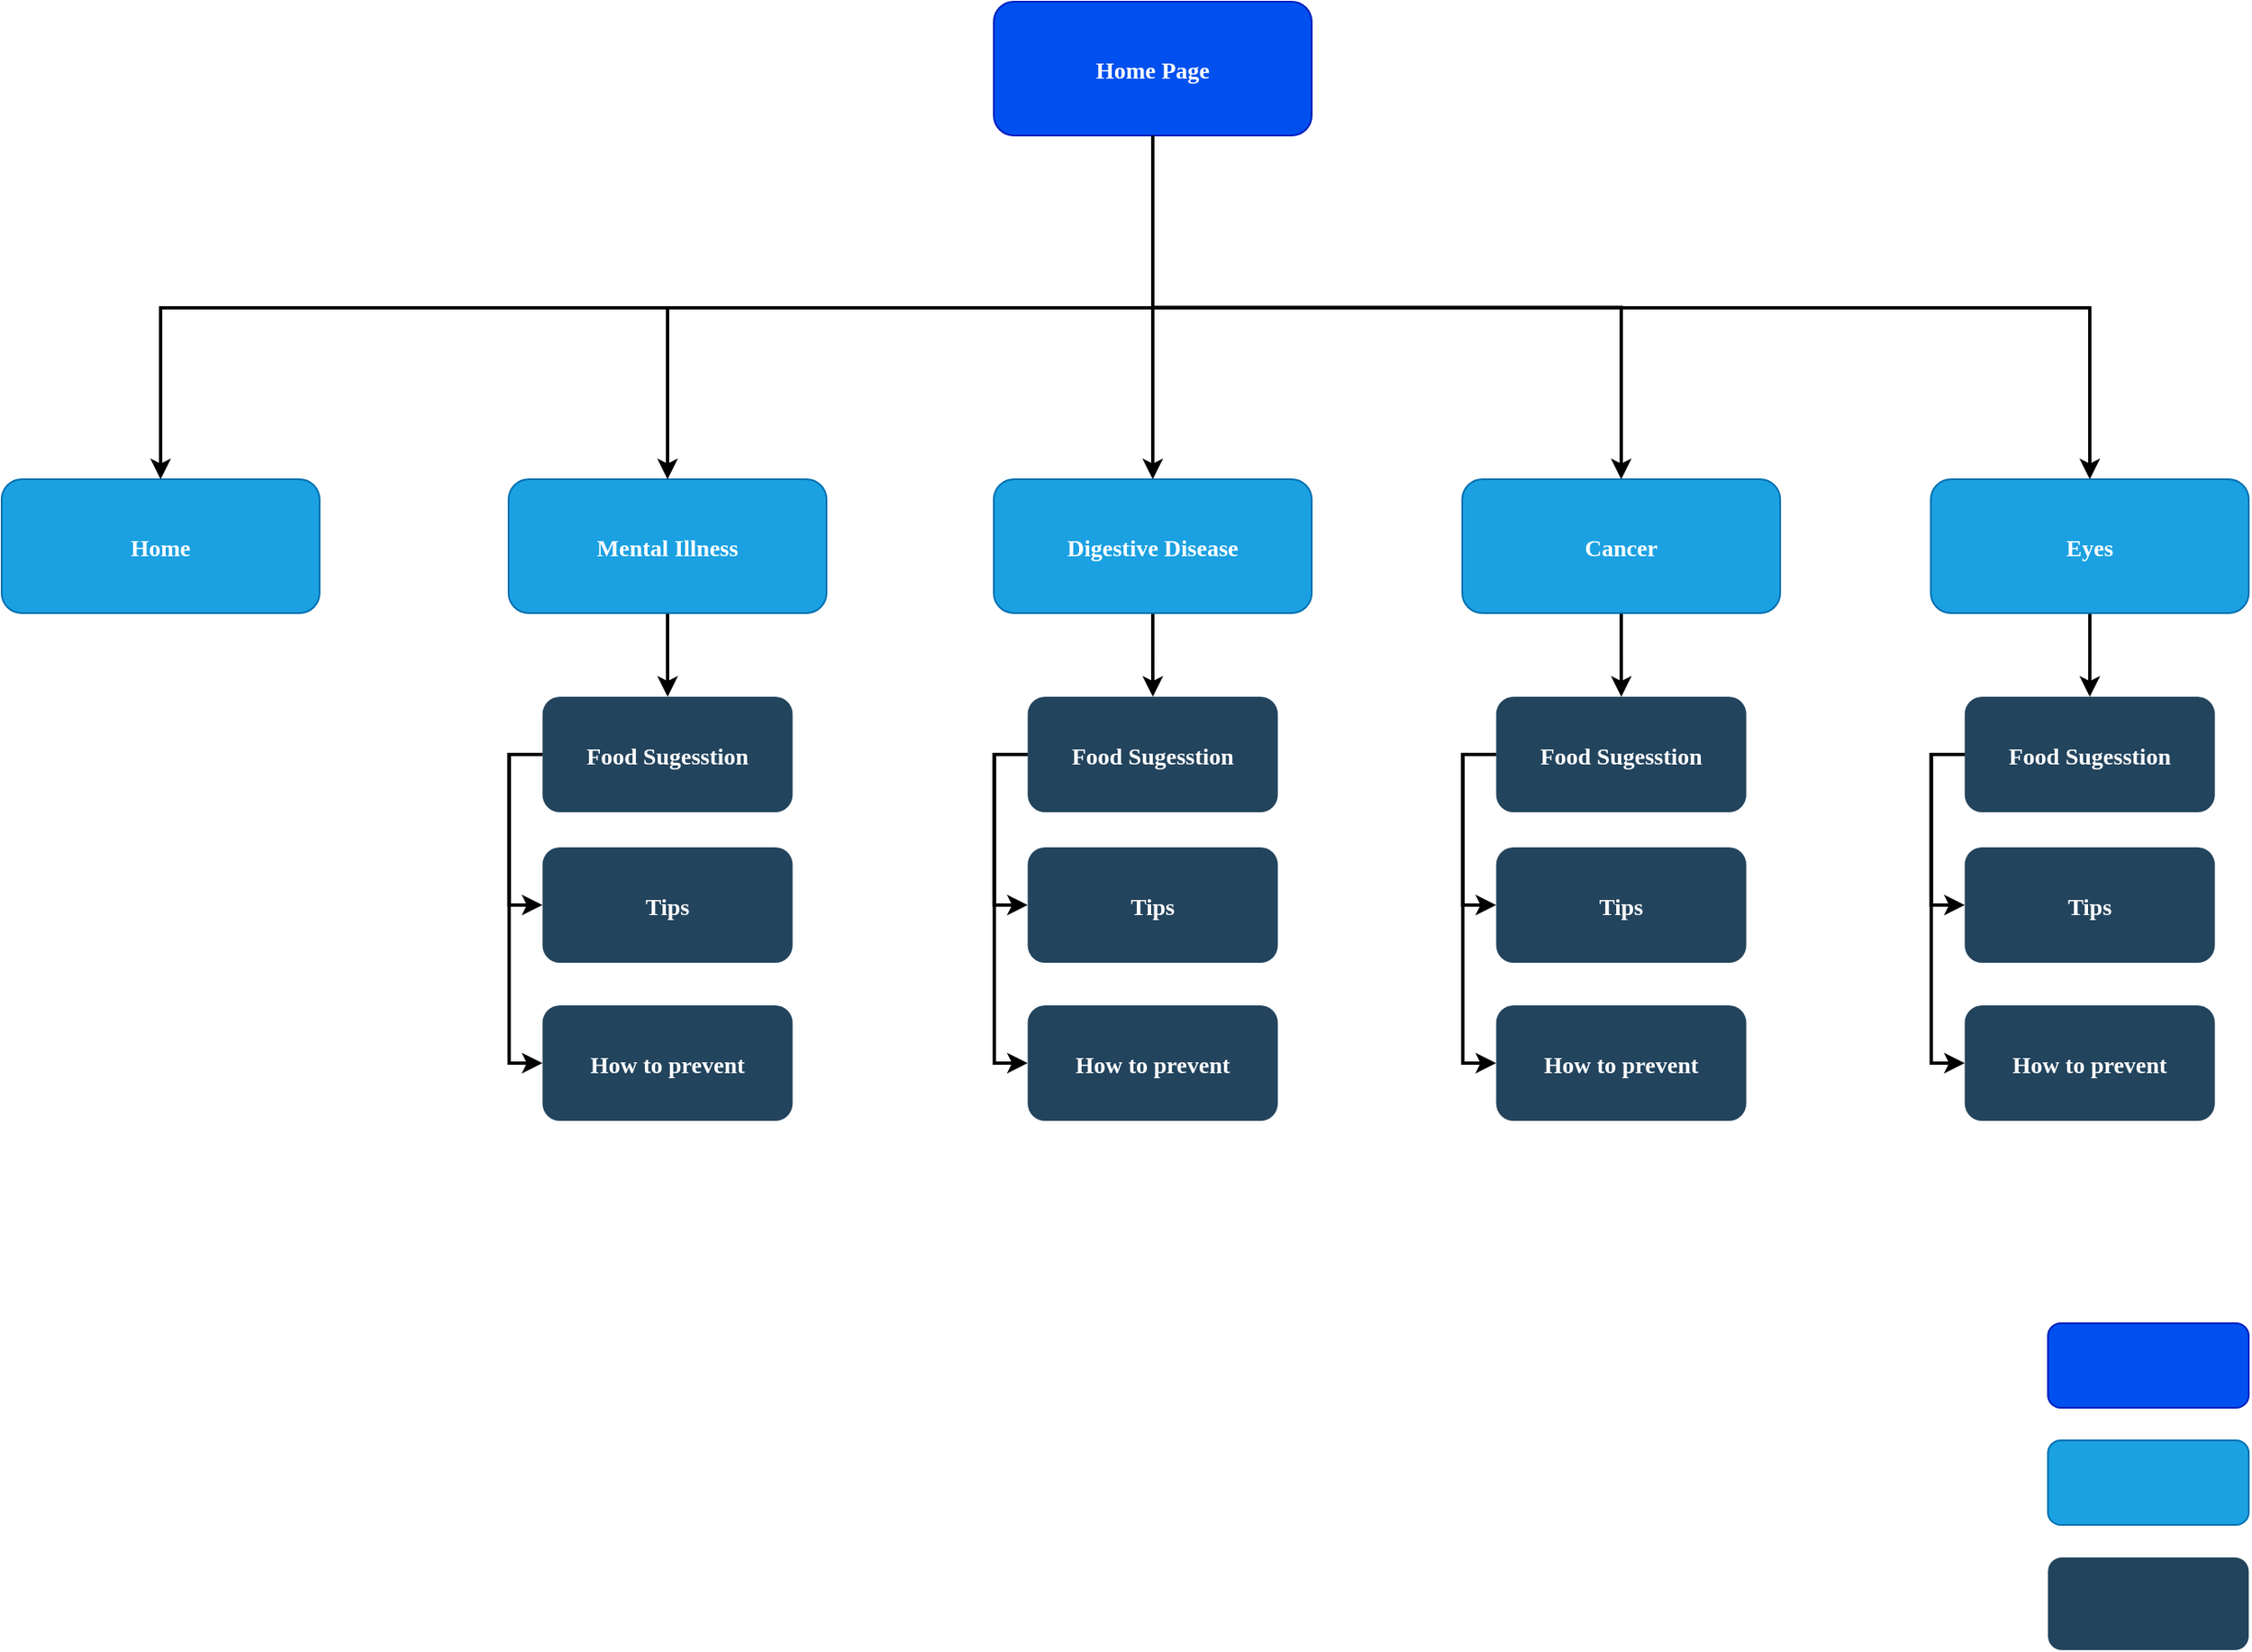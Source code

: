 <mxfile version="12.5.0" type="github">
  <diagram name="Page-1" id="2c0d36ab-eaac-3732-788b-9136903baeff">
    <mxGraphModel dx="1113" dy="779" grid="1" gridSize="10" guides="1" tooltips="1" connect="1" arrows="1" fold="1" page="1" pageScale="1.5" pageWidth="1169" pageHeight="827" background="none" math="0" shadow="0">
      <root>
        <mxCell id="0"/>
        <mxCell id="1" parent="0"/>
        <mxCell id="Pa9P1ApitiFwKp5U-Dm3-160" style="edgeStyle=orthogonalEdgeStyle;rounded=0;orthogonalLoop=1;jettySize=auto;html=1;exitX=0.5;exitY=1;exitDx=0;exitDy=0;entryX=0.5;entryY=0;entryDx=0;entryDy=0;strokeWidth=2;" edge="1" parent="1" source="2" target="Pa9P1ApitiFwKp5U-Dm3-153">
          <mxGeometry relative="1" as="geometry"/>
        </mxCell>
        <mxCell id="Pa9P1ApitiFwKp5U-Dm3-175" style="edgeStyle=orthogonalEdgeStyle;rounded=0;orthogonalLoop=1;jettySize=auto;html=1;exitX=0.5;exitY=1;exitDx=0;exitDy=0;entryX=0.5;entryY=0;entryDx=0;entryDy=0;strokeWidth=2;" edge="1" parent="1" source="2" target="Pa9P1ApitiFwKp5U-Dm3-162">
          <mxGeometry relative="1" as="geometry"/>
        </mxCell>
        <mxCell id="2" value="Home Page" style="rounded=1;fillColor=#0050ef;strokeColor=#001DBC;fontStyle=1;fontFamily=Tahoma;fontSize=14;glass=0;fontColor=#ffffff;" parent="1" vertex="1">
          <mxGeometry x="797" y="120" width="190" height="80" as="geometry"/>
        </mxCell>
        <mxCell id="9" value="" style="edgeStyle=elbowEdgeStyle;elbow=vertical;strokeWidth=2;rounded=0;entryX=0.5;entryY=0;entryDx=0;entryDy=0;" parent="1" source="2" target="Pa9P1ApitiFwKp5U-Dm3-169" edge="1">
          <mxGeometry x="434" y="285.5" width="100" height="100" as="geometry">
            <mxPoint x="434" y="385.5" as="sourcePoint"/>
            <mxPoint x="1554" y="405.5" as="targetPoint"/>
          </mxGeometry>
        </mxCell>
        <mxCell id="Pa9P1ApitiFwKp5U-Dm3-143" value="" style="edgeStyle=orthogonalEdgeStyle;rounded=0;orthogonalLoop=1;jettySize=auto;html=1;strokeWidth=2;" edge="1" parent="1" source="12" target="29">
          <mxGeometry relative="1" as="geometry"/>
        </mxCell>
        <mxCell id="12" value="Mental Illness" style="rounded=1;fillColor=#1ba1e2;strokeColor=#006EAF;fontColor=#ffffff;fontStyle=1;fontFamily=Tahoma;fontSize=14" parent="1" vertex="1">
          <mxGeometry x="507.0" y="405.5" width="190" height="80" as="geometry"/>
        </mxCell>
        <mxCell id="13" value="Home" style="rounded=1;fillColor=#1ba1e2;strokeColor=#006EAF;fontColor=#ffffff;fontStyle=1;fontFamily=Tahoma;fontSize=14" parent="1" vertex="1">
          <mxGeometry x="204.0" y="405.5" width="190" height="80" as="geometry"/>
        </mxCell>
        <mxCell id="Pa9P1ApitiFwKp5U-Dm3-148" style="edgeStyle=orthogonalEdgeStyle;rounded=0;orthogonalLoop=1;jettySize=auto;html=1;exitX=0;exitY=0.5;exitDx=0;exitDy=0;entryX=0;entryY=0.5;entryDx=0;entryDy=0;strokeWidth=2;" edge="1" parent="1" source="29" target="Pa9P1ApitiFwKp5U-Dm3-124">
          <mxGeometry relative="1" as="geometry"/>
        </mxCell>
        <mxCell id="Pa9P1ApitiFwKp5U-Dm3-151" style="edgeStyle=orthogonalEdgeStyle;rounded=0;orthogonalLoop=1;jettySize=auto;html=1;exitX=0;exitY=0.5;exitDx=0;exitDy=0;entryX=0;entryY=0.5;entryDx=0;entryDy=0;strokeWidth=2;" edge="1" parent="1" source="29" target="Pa9P1ApitiFwKp5U-Dm3-125">
          <mxGeometry relative="1" as="geometry"/>
        </mxCell>
        <mxCell id="29" value="Food Sugesstion" style="rounded=1;fillColor=#23445D;gradientColor=none;strokeColor=none;fontColor=#FFFFFF;fontStyle=1;fontFamily=Tahoma;fontSize=14;glass=0;shadow=0;" parent="1" vertex="1">
          <mxGeometry x="527.25" y="535.5" width="149.5" height="69" as="geometry"/>
        </mxCell>
        <mxCell id="59" value="" style="edgeStyle=elbowEdgeStyle;elbow=vertical;strokeWidth=2;rounded=0" parent="1" source="2" target="12" edge="1">
          <mxGeometry x="444" y="295.5" width="100" height="100" as="geometry">
            <mxPoint x="959.0" y="345.5" as="sourcePoint"/>
            <mxPoint x="1564.0" y="415.5" as="targetPoint"/>
          </mxGeometry>
        </mxCell>
        <mxCell id="61" value="" style="edgeStyle=elbowEdgeStyle;elbow=vertical;strokeWidth=2;rounded=0" parent="1" source="2" target="13" edge="1">
          <mxGeometry x="74" y="205.5" width="100" height="100" as="geometry">
            <mxPoint x="74" y="305.5" as="sourcePoint"/>
            <mxPoint x="174.0" y="205.5" as="targetPoint"/>
          </mxGeometry>
        </mxCell>
        <mxCell id="Pa9P1ApitiFwKp5U-Dm3-124" value="How to prevent" style="rounded=1;fillColor=#23445D;gradientColor=none;strokeColor=none;fontColor=#FFFFFF;fontStyle=1;fontFamily=Tahoma;fontSize=14;glass=0;shadow=0;" vertex="1" parent="1">
          <mxGeometry x="527.25" y="720" width="149.5" height="69" as="geometry"/>
        </mxCell>
        <mxCell id="Pa9P1ApitiFwKp5U-Dm3-125" value="Tips" style="rounded=1;fillColor=#23445D;gradientColor=none;strokeColor=none;fontColor=#FFFFFF;fontStyle=1;fontFamily=Tahoma;fontSize=14;glass=0;shadow=0;" vertex="1" parent="1">
          <mxGeometry x="527.25" y="625.5" width="149.5" height="69" as="geometry"/>
        </mxCell>
        <mxCell id="Pa9P1ApitiFwKp5U-Dm3-152" value="" style="edgeStyle=orthogonalEdgeStyle;rounded=0;orthogonalLoop=1;jettySize=auto;html=1;strokeWidth=2;" edge="1" source="Pa9P1ApitiFwKp5U-Dm3-153" target="Pa9P1ApitiFwKp5U-Dm3-156" parent="1">
          <mxGeometry relative="1" as="geometry"/>
        </mxCell>
        <mxCell id="Pa9P1ApitiFwKp5U-Dm3-153" value="Digestive Disease" style="rounded=1;fillColor=#1ba1e2;strokeColor=#006EAF;fontColor=#ffffff;fontStyle=1;fontFamily=Tahoma;fontSize=14" vertex="1" parent="1">
          <mxGeometry x="797.0" y="405.5" width="190" height="80" as="geometry"/>
        </mxCell>
        <mxCell id="Pa9P1ApitiFwKp5U-Dm3-154" style="edgeStyle=orthogonalEdgeStyle;rounded=0;orthogonalLoop=1;jettySize=auto;html=1;exitX=0;exitY=0.5;exitDx=0;exitDy=0;entryX=0;entryY=0.5;entryDx=0;entryDy=0;strokeWidth=2;" edge="1" source="Pa9P1ApitiFwKp5U-Dm3-156" target="Pa9P1ApitiFwKp5U-Dm3-157" parent="1">
          <mxGeometry relative="1" as="geometry"/>
        </mxCell>
        <mxCell id="Pa9P1ApitiFwKp5U-Dm3-155" style="edgeStyle=orthogonalEdgeStyle;rounded=0;orthogonalLoop=1;jettySize=auto;html=1;exitX=0;exitY=0.5;exitDx=0;exitDy=0;entryX=0;entryY=0.5;entryDx=0;entryDy=0;strokeWidth=2;" edge="1" source="Pa9P1ApitiFwKp5U-Dm3-156" target="Pa9P1ApitiFwKp5U-Dm3-158" parent="1">
          <mxGeometry relative="1" as="geometry"/>
        </mxCell>
        <mxCell id="Pa9P1ApitiFwKp5U-Dm3-156" value="Food Sugesstion" style="rounded=1;fillColor=#23445D;gradientColor=none;strokeColor=none;fontColor=#FFFFFF;fontStyle=1;fontFamily=Tahoma;fontSize=14;glass=0;shadow=0;" vertex="1" parent="1">
          <mxGeometry x="817.25" y="535.5" width="149.5" height="69" as="geometry"/>
        </mxCell>
        <mxCell id="Pa9P1ApitiFwKp5U-Dm3-157" value="How to prevent" style="rounded=1;fillColor=#23445D;gradientColor=none;strokeColor=none;fontColor=#FFFFFF;fontStyle=1;fontFamily=Tahoma;fontSize=14;glass=0;shadow=0;" vertex="1" parent="1">
          <mxGeometry x="817.25" y="720" width="149.5" height="69" as="geometry"/>
        </mxCell>
        <mxCell id="Pa9P1ApitiFwKp5U-Dm3-158" value="Tips" style="rounded=1;fillColor=#23445D;gradientColor=none;strokeColor=none;fontColor=#FFFFFF;fontStyle=1;fontFamily=Tahoma;fontSize=14;glass=0;shadow=0;" vertex="1" parent="1">
          <mxGeometry x="817.25" y="625.5" width="149.5" height="69" as="geometry"/>
        </mxCell>
        <mxCell id="Pa9P1ApitiFwKp5U-Dm3-161" value="" style="edgeStyle=orthogonalEdgeStyle;rounded=0;orthogonalLoop=1;jettySize=auto;html=1;strokeWidth=2;" edge="1" source="Pa9P1ApitiFwKp5U-Dm3-162" target="Pa9P1ApitiFwKp5U-Dm3-165" parent="1">
          <mxGeometry relative="1" as="geometry"/>
        </mxCell>
        <mxCell id="Pa9P1ApitiFwKp5U-Dm3-162" value="Cancer" style="rounded=1;fillColor=#1ba1e2;strokeColor=#006EAF;fontColor=#ffffff;fontStyle=1;fontFamily=Tahoma;fontSize=14" vertex="1" parent="1">
          <mxGeometry x="1077" y="405.5" width="190" height="80" as="geometry"/>
        </mxCell>
        <mxCell id="Pa9P1ApitiFwKp5U-Dm3-163" style="edgeStyle=orthogonalEdgeStyle;rounded=0;orthogonalLoop=1;jettySize=auto;html=1;exitX=0;exitY=0.5;exitDx=0;exitDy=0;entryX=0;entryY=0.5;entryDx=0;entryDy=0;strokeWidth=2;" edge="1" source="Pa9P1ApitiFwKp5U-Dm3-165" target="Pa9P1ApitiFwKp5U-Dm3-166" parent="1">
          <mxGeometry relative="1" as="geometry"/>
        </mxCell>
        <mxCell id="Pa9P1ApitiFwKp5U-Dm3-164" style="edgeStyle=orthogonalEdgeStyle;rounded=0;orthogonalLoop=1;jettySize=auto;html=1;exitX=0;exitY=0.5;exitDx=0;exitDy=0;entryX=0;entryY=0.5;entryDx=0;entryDy=0;strokeWidth=2;" edge="1" source="Pa9P1ApitiFwKp5U-Dm3-165" target="Pa9P1ApitiFwKp5U-Dm3-167" parent="1">
          <mxGeometry relative="1" as="geometry"/>
        </mxCell>
        <mxCell id="Pa9P1ApitiFwKp5U-Dm3-165" value="Food Sugesstion" style="rounded=1;fillColor=#23445D;gradientColor=none;strokeColor=none;fontColor=#FFFFFF;fontStyle=1;fontFamily=Tahoma;fontSize=14;glass=0;shadow=0;" vertex="1" parent="1">
          <mxGeometry x="1097.25" y="535.5" width="149.5" height="69" as="geometry"/>
        </mxCell>
        <mxCell id="Pa9P1ApitiFwKp5U-Dm3-166" value="How to prevent" style="rounded=1;fillColor=#23445D;gradientColor=none;strokeColor=none;fontColor=#FFFFFF;fontStyle=1;fontFamily=Tahoma;fontSize=14;glass=0;shadow=0;" vertex="1" parent="1">
          <mxGeometry x="1097.25" y="720" width="149.5" height="69" as="geometry"/>
        </mxCell>
        <mxCell id="Pa9P1ApitiFwKp5U-Dm3-167" value="Tips" style="rounded=1;fillColor=#23445D;gradientColor=none;strokeColor=none;fontColor=#FFFFFF;fontStyle=1;fontFamily=Tahoma;fontSize=14;glass=0;shadow=0;" vertex="1" parent="1">
          <mxGeometry x="1097.25" y="625.5" width="149.5" height="69" as="geometry"/>
        </mxCell>
        <mxCell id="Pa9P1ApitiFwKp5U-Dm3-168" value="" style="edgeStyle=orthogonalEdgeStyle;rounded=0;orthogonalLoop=1;jettySize=auto;html=1;strokeWidth=2;" edge="1" source="Pa9P1ApitiFwKp5U-Dm3-169" target="Pa9P1ApitiFwKp5U-Dm3-172" parent="1">
          <mxGeometry relative="1" as="geometry"/>
        </mxCell>
        <mxCell id="Pa9P1ApitiFwKp5U-Dm3-169" value="Eyes" style="rounded=1;fillColor=#1ba1e2;strokeColor=#006EAF;fontColor=#ffffff;fontStyle=1;fontFamily=Tahoma;fontSize=14" vertex="1" parent="1">
          <mxGeometry x="1357.06" y="405.5" width="190" height="80" as="geometry"/>
        </mxCell>
        <mxCell id="Pa9P1ApitiFwKp5U-Dm3-170" style="edgeStyle=orthogonalEdgeStyle;rounded=0;orthogonalLoop=1;jettySize=auto;html=1;exitX=0;exitY=0.5;exitDx=0;exitDy=0;entryX=0;entryY=0.5;entryDx=0;entryDy=0;strokeWidth=2;" edge="1" source="Pa9P1ApitiFwKp5U-Dm3-172" target="Pa9P1ApitiFwKp5U-Dm3-173" parent="1">
          <mxGeometry relative="1" as="geometry"/>
        </mxCell>
        <mxCell id="Pa9P1ApitiFwKp5U-Dm3-171" style="edgeStyle=orthogonalEdgeStyle;rounded=0;orthogonalLoop=1;jettySize=auto;html=1;exitX=0;exitY=0.5;exitDx=0;exitDy=0;entryX=0;entryY=0.5;entryDx=0;entryDy=0;strokeWidth=2;" edge="1" source="Pa9P1ApitiFwKp5U-Dm3-172" target="Pa9P1ApitiFwKp5U-Dm3-174" parent="1">
          <mxGeometry relative="1" as="geometry"/>
        </mxCell>
        <mxCell id="Pa9P1ApitiFwKp5U-Dm3-172" value="Food Sugesstion" style="rounded=1;fillColor=#23445D;gradientColor=none;strokeColor=none;fontColor=#FFFFFF;fontStyle=1;fontFamily=Tahoma;fontSize=14;glass=0;shadow=0;" vertex="1" parent="1">
          <mxGeometry x="1377.31" y="535.5" width="149.5" height="69" as="geometry"/>
        </mxCell>
        <mxCell id="Pa9P1ApitiFwKp5U-Dm3-173" value="How to prevent" style="rounded=1;fillColor=#23445D;gradientColor=none;strokeColor=none;fontColor=#FFFFFF;fontStyle=1;fontFamily=Tahoma;fontSize=14;glass=0;shadow=0;" vertex="1" parent="1">
          <mxGeometry x="1377.31" y="720" width="149.5" height="69" as="geometry"/>
        </mxCell>
        <mxCell id="Pa9P1ApitiFwKp5U-Dm3-174" value="Tips" style="rounded=1;fillColor=#23445D;gradientColor=none;strokeColor=none;fontColor=#FFFFFF;fontStyle=1;fontFamily=Tahoma;fontSize=14;glass=0;shadow=0;" vertex="1" parent="1">
          <mxGeometry x="1377.31" y="625.5" width="149.5" height="69" as="geometry"/>
        </mxCell>
        <mxCell id="Pa9P1ApitiFwKp5U-Dm3-178" value="" style="rounded=1;fillColor=#0050ef;strokeColor=#001DBC;fontStyle=1;fontFamily=Tahoma;fontSize=14;glass=0;fontColor=#ffffff;aspect=fixed;" vertex="1" parent="1">
          <mxGeometry x="1427.06" y="910" width="120" height="50.52" as="geometry"/>
        </mxCell>
        <mxCell id="Pa9P1ApitiFwKp5U-Dm3-179" value="" style="rounded=1;fillColor=#1ba1e2;strokeColor=#006EAF;fontColor=#ffffff;fontStyle=1;fontFamily=Tahoma;fontSize=14;aspect=fixed;" vertex="1" parent="1">
          <mxGeometry x="1427.06" y="980" width="120" height="50.53" as="geometry"/>
        </mxCell>
        <mxCell id="Pa9P1ApitiFwKp5U-Dm3-180" value="" style="rounded=1;fillColor=#23445D;gradientColor=none;strokeColor=none;fontColor=#FFFFFF;fontStyle=1;fontFamily=Tahoma;fontSize=14;glass=0;shadow=0;aspect=fixed;" vertex="1" parent="1">
          <mxGeometry x="1427.06" y="1050" width="120" height="55.38" as="geometry"/>
        </mxCell>
      </root>
    </mxGraphModel>
  </diagram>
</mxfile>
